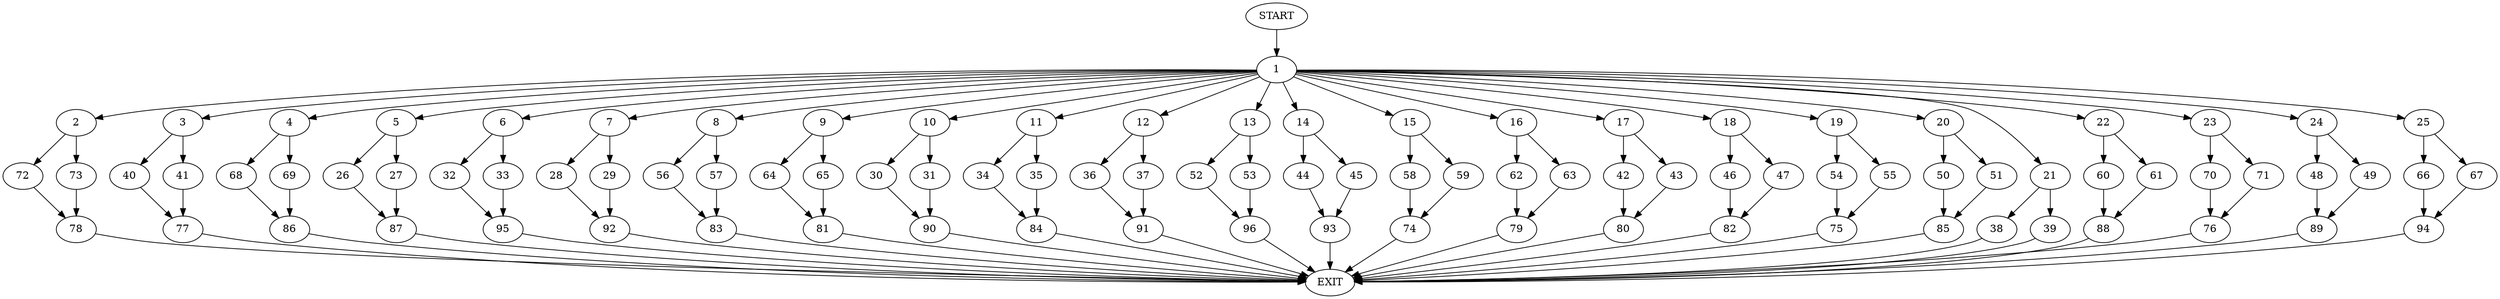 digraph {
0 [label="START"]
97 [label="EXIT"]
0 -> 1
1 -> 2
1 -> 3
1 -> 4
1 -> 5
1 -> 6
1 -> 7
1 -> 8
1 -> 9
1 -> 10
1 -> 11
1 -> 12
1 -> 13
1 -> 14
1 -> 15
1 -> 16
1 -> 17
1 -> 18
1 -> 19
1 -> 20
1 -> 21
1 -> 22
1 -> 23
1 -> 24
1 -> 25
5 -> 26
5 -> 27
7 -> 28
7 -> 29
10 -> 30
10 -> 31
6 -> 32
6 -> 33
11 -> 34
11 -> 35
12 -> 36
12 -> 37
21 -> 38
21 -> 39
3 -> 40
3 -> 41
17 -> 42
17 -> 43
14 -> 44
14 -> 45
18 -> 46
18 -> 47
24 -> 48
24 -> 49
20 -> 50
20 -> 51
13 -> 52
13 -> 53
19 -> 54
19 -> 55
8 -> 56
8 -> 57
15 -> 58
15 -> 59
22 -> 60
22 -> 61
16 -> 62
16 -> 63
9 -> 64
9 -> 65
25 -> 66
25 -> 67
4 -> 68
4 -> 69
23 -> 70
23 -> 71
2 -> 72
2 -> 73
59 -> 74
58 -> 74
74 -> 97
55 -> 75
54 -> 75
75 -> 97
71 -> 76
70 -> 76
76 -> 97
41 -> 77
40 -> 77
77 -> 97
73 -> 78
72 -> 78
78 -> 97
63 -> 79
62 -> 79
79 -> 97
42 -> 80
43 -> 80
80 -> 97
64 -> 81
65 -> 81
81 -> 97
46 -> 82
47 -> 82
82 -> 97
57 -> 83
56 -> 83
83 -> 97
34 -> 84
35 -> 84
84 -> 97
51 -> 85
50 -> 85
85 -> 97
68 -> 86
69 -> 86
86 -> 97
27 -> 87
26 -> 87
87 -> 97
61 -> 88
60 -> 88
88 -> 97
49 -> 89
48 -> 89
89 -> 97
31 -> 90
30 -> 90
90 -> 97
36 -> 91
37 -> 91
91 -> 97
28 -> 92
29 -> 92
92 -> 97
44 -> 93
45 -> 93
93 -> 97
67 -> 94
66 -> 94
94 -> 97
33 -> 95
32 -> 95
95 -> 97
53 -> 96
52 -> 96
96 -> 97
38 -> 97
39 -> 97
}
